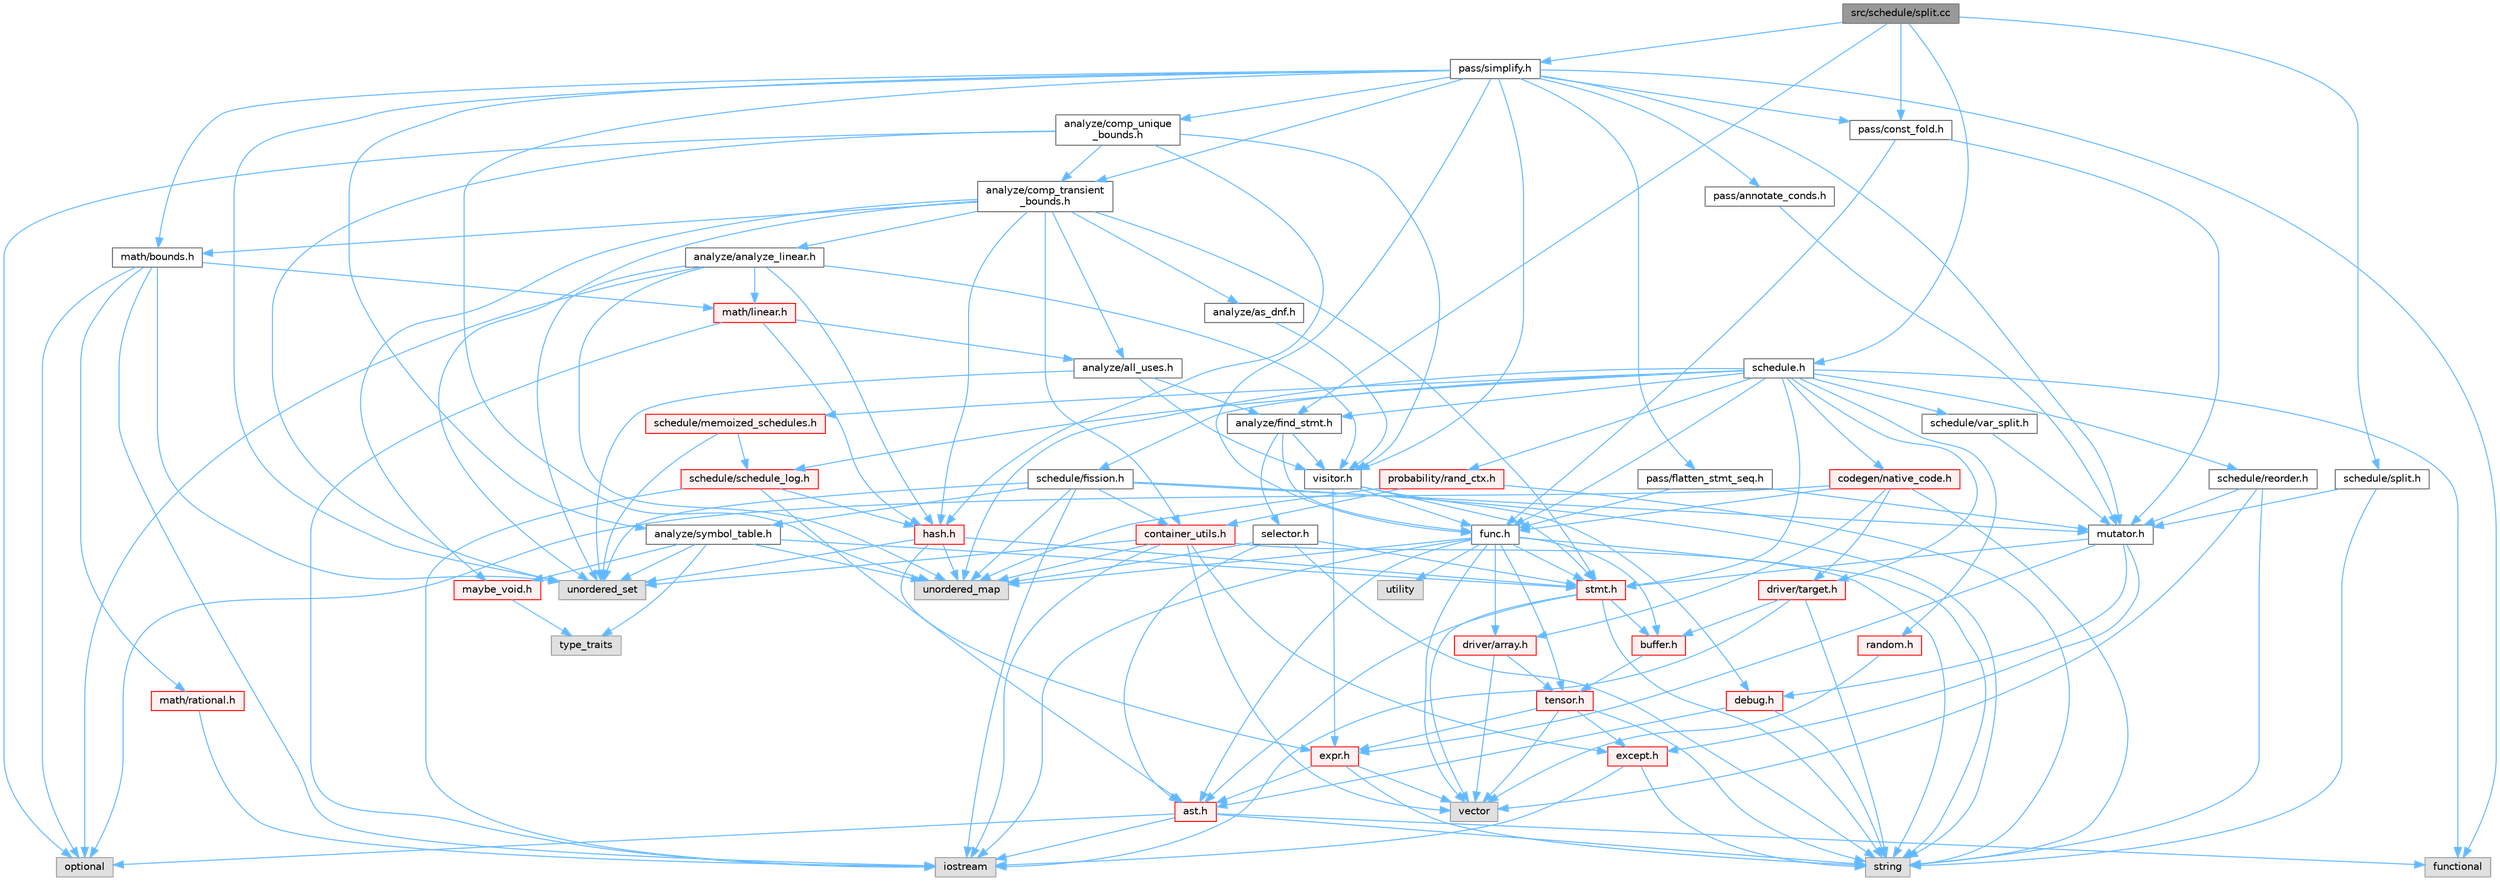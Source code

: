 digraph "src/schedule/split.cc"
{
 // LATEX_PDF_SIZE
  bgcolor="transparent";
  edge [fontname=Helvetica,fontsize=10,labelfontname=Helvetica,labelfontsize=10];
  node [fontname=Helvetica,fontsize=10,shape=box,height=0.2,width=0.4];
  Node1 [label="src/schedule/split.cc",height=0.2,width=0.4,color="gray40", fillcolor="grey60", style="filled", fontcolor="black",tooltip=" "];
  Node1 -> Node2 [color="steelblue1",style="solid"];
  Node2 [label="analyze/find_stmt.h",height=0.2,width=0.4,color="grey40", fillcolor="white", style="filled",URL="$find__stmt_8h.html",tooltip=" "];
  Node2 -> Node3 [color="steelblue1",style="solid"];
  Node3 [label="func.h",height=0.2,width=0.4,color="grey40", fillcolor="white", style="filled",URL="$func_8h.html",tooltip=" "];
  Node3 -> Node4 [color="steelblue1",style="solid"];
  Node4 [label="iostream",height=0.2,width=0.4,color="grey60", fillcolor="#E0E0E0", style="filled",tooltip=" "];
  Node3 -> Node5 [color="steelblue1",style="solid"];
  Node5 [label="string",height=0.2,width=0.4,color="grey60", fillcolor="#E0E0E0", style="filled",tooltip=" "];
  Node3 -> Node6 [color="steelblue1",style="solid"];
  Node6 [label="unordered_map",height=0.2,width=0.4,color="grey60", fillcolor="#E0E0E0", style="filled",tooltip=" "];
  Node3 -> Node7 [color="steelblue1",style="solid"];
  Node7 [label="utility",height=0.2,width=0.4,color="grey60", fillcolor="#E0E0E0", style="filled",tooltip=" "];
  Node3 -> Node8 [color="steelblue1",style="solid"];
  Node8 [label="vector",height=0.2,width=0.4,color="grey60", fillcolor="#E0E0E0", style="filled",tooltip=" "];
  Node3 -> Node9 [color="steelblue1",style="solid"];
  Node9 [label="ast.h",height=0.2,width=0.4,color="red", fillcolor="#FFF0F0", style="filled",URL="$ast_8h.html",tooltip=" "];
  Node9 -> Node11 [color="steelblue1",style="solid"];
  Node11 [label="functional",height=0.2,width=0.4,color="grey60", fillcolor="#E0E0E0", style="filled",tooltip=" "];
  Node9 -> Node4 [color="steelblue1",style="solid"];
  Node9 -> Node12 [color="steelblue1",style="solid"];
  Node12 [label="optional",height=0.2,width=0.4,color="grey60", fillcolor="#E0E0E0", style="filled",tooltip=" "];
  Node9 -> Node5 [color="steelblue1",style="solid"];
  Node3 -> Node39 [color="steelblue1",style="solid"];
  Node39 [label="buffer.h",height=0.2,width=0.4,color="red", fillcolor="#FFF0F0", style="filled",URL="$buffer_8h.html",tooltip=" "];
  Node39 -> Node40 [color="steelblue1",style="solid"];
  Node40 [label="tensor.h",height=0.2,width=0.4,color="red", fillcolor="#FFF0F0", style="filled",URL="$tensor_8h.html",tooltip=" "];
  Node40 -> Node5 [color="steelblue1",style="solid"];
  Node40 -> Node8 [color="steelblue1",style="solid"];
  Node40 -> Node25 [color="steelblue1",style="solid"];
  Node25 [label="except.h",height=0.2,width=0.4,color="red", fillcolor="#FFF0F0", style="filled",URL="$except_8h.html",tooltip=" "];
  Node25 -> Node4 [color="steelblue1",style="solid"];
  Node25 -> Node5 [color="steelblue1",style="solid"];
  Node40 -> Node41 [color="steelblue1",style="solid"];
  Node41 [label="expr.h",height=0.2,width=0.4,color="red", fillcolor="#FFF0F0", style="filled",URL="$expr_8h.html",tooltip=" "];
  Node41 -> Node5 [color="steelblue1",style="solid"];
  Node41 -> Node8 [color="steelblue1",style="solid"];
  Node41 -> Node9 [color="steelblue1",style="solid"];
  Node3 -> Node44 [color="steelblue1",style="solid"];
  Node44 [label="driver/array.h",height=0.2,width=0.4,color="red", fillcolor="#FFF0F0", style="filled",URL="$array_8h.html",tooltip=" "];
  Node44 -> Node8 [color="steelblue1",style="solid"];
  Node44 -> Node40 [color="steelblue1",style="solid"];
  Node3 -> Node48 [color="steelblue1",style="solid"];
  Node48 [label="stmt.h",height=0.2,width=0.4,color="red", fillcolor="#FFF0F0", style="filled",URL="$stmt_8h.html",tooltip=" "];
  Node48 -> Node5 [color="steelblue1",style="solid"];
  Node48 -> Node8 [color="steelblue1",style="solid"];
  Node48 -> Node9 [color="steelblue1",style="solid"];
  Node48 -> Node39 [color="steelblue1",style="solid"];
  Node3 -> Node40 [color="steelblue1",style="solid"];
  Node2 -> Node54 [color="steelblue1",style="solid"];
  Node54 [label="selector.h",height=0.2,width=0.4,color="grey40", fillcolor="white", style="filled",URL="$selector_8h.html",tooltip=" "];
  Node54 -> Node5 [color="steelblue1",style="solid"];
  Node54 -> Node6 [color="steelblue1",style="solid"];
  Node54 -> Node9 [color="steelblue1",style="solid"];
  Node54 -> Node48 [color="steelblue1",style="solid"];
  Node2 -> Node55 [color="steelblue1",style="solid"];
  Node55 [label="visitor.h",height=0.2,width=0.4,color="grey40", fillcolor="white", style="filled",URL="$visitor_8h.html",tooltip=" "];
  Node55 -> Node56 [color="steelblue1",style="solid"];
  Node56 [label="debug.h",height=0.2,width=0.4,color="red", fillcolor="#FFF0F0", style="filled",URL="$debug_8h.html",tooltip=" "];
  Node56 -> Node5 [color="steelblue1",style="solid"];
  Node56 -> Node9 [color="steelblue1",style="solid"];
  Node55 -> Node41 [color="steelblue1",style="solid"];
  Node55 -> Node3 [color="steelblue1",style="solid"];
  Node55 -> Node48 [color="steelblue1",style="solid"];
  Node1 -> Node60 [color="steelblue1",style="solid"];
  Node60 [label="pass/const_fold.h",height=0.2,width=0.4,color="grey40", fillcolor="white", style="filled",URL="$const__fold_8h.html",tooltip=" "];
  Node60 -> Node3 [color="steelblue1",style="solid"];
  Node60 -> Node61 [color="steelblue1",style="solid"];
  Node61 [label="mutator.h",height=0.2,width=0.4,color="grey40", fillcolor="white", style="filled",URL="$mutator_8h.html",tooltip=" "];
  Node61 -> Node56 [color="steelblue1",style="solid"];
  Node61 -> Node25 [color="steelblue1",style="solid"];
  Node61 -> Node41 [color="steelblue1",style="solid"];
  Node61 -> Node48 [color="steelblue1",style="solid"];
  Node1 -> Node62 [color="steelblue1",style="solid"];
  Node62 [label="pass/simplify.h",height=0.2,width=0.4,color="grey40", fillcolor="white", style="filled",URL="$simplify_8h.html",tooltip=" "];
  Node62 -> Node11 [color="steelblue1",style="solid"];
  Node62 -> Node6 [color="steelblue1",style="solid"];
  Node62 -> Node17 [color="steelblue1",style="solid"];
  Node17 [label="unordered_set",height=0.2,width=0.4,color="grey60", fillcolor="#E0E0E0", style="filled",tooltip=" "];
  Node62 -> Node63 [color="steelblue1",style="solid"];
  Node63 [label="analyze/comp_transient\l_bounds.h",height=0.2,width=0.4,color="grey40", fillcolor="white", style="filled",URL="$comp__transient__bounds_8h.html",tooltip=" "];
  Node63 -> Node17 [color="steelblue1",style="solid"];
  Node63 -> Node64 [color="steelblue1",style="solid"];
  Node64 [label="analyze/all_uses.h",height=0.2,width=0.4,color="grey40", fillcolor="white", style="filled",URL="$all__uses_8h.html",tooltip=" "];
  Node64 -> Node17 [color="steelblue1",style="solid"];
  Node64 -> Node2 [color="steelblue1",style="solid"];
  Node64 -> Node55 [color="steelblue1",style="solid"];
  Node63 -> Node65 [color="steelblue1",style="solid"];
  Node65 [label="analyze/analyze_linear.h",height=0.2,width=0.4,color="grey40", fillcolor="white", style="filled",URL="$analyze__linear_8h.html",tooltip=" "];
  Node65 -> Node12 [color="steelblue1",style="solid"];
  Node65 -> Node6 [color="steelblue1",style="solid"];
  Node65 -> Node17 [color="steelblue1",style="solid"];
  Node65 -> Node66 [color="steelblue1",style="solid"];
  Node66 [label="hash.h",height=0.2,width=0.4,color="red", fillcolor="#FFF0F0", style="filled",URL="$hash_8h.html",tooltip=" "];
  Node66 -> Node6 [color="steelblue1",style="solid"];
  Node66 -> Node17 [color="steelblue1",style="solid"];
  Node66 -> Node41 [color="steelblue1",style="solid"];
  Node66 -> Node48 [color="steelblue1",style="solid"];
  Node65 -> Node67 [color="steelblue1",style="solid"];
  Node67 [label="math/linear.h",height=0.2,width=0.4,color="red", fillcolor="#FFF0F0", style="filled",URL="$linear_8h.html",tooltip=" "];
  Node67 -> Node4 [color="steelblue1",style="solid"];
  Node67 -> Node64 [color="steelblue1",style="solid"];
  Node67 -> Node66 [color="steelblue1",style="solid"];
  Node65 -> Node55 [color="steelblue1",style="solid"];
  Node63 -> Node68 [color="steelblue1",style="solid"];
  Node68 [label="analyze/as_dnf.h",height=0.2,width=0.4,color="grey40", fillcolor="white", style="filled",URL="$as__dnf_8h.html",tooltip=" "];
  Node68 -> Node55 [color="steelblue1",style="solid"];
  Node63 -> Node32 [color="steelblue1",style="solid"];
  Node32 [label="container_utils.h",height=0.2,width=0.4,color="red", fillcolor="#FFF0F0", style="filled",URL="$container__utils_8h.html",tooltip=" "];
  Node32 -> Node4 [color="steelblue1",style="solid"];
  Node32 -> Node5 [color="steelblue1",style="solid"];
  Node32 -> Node6 [color="steelblue1",style="solid"];
  Node32 -> Node17 [color="steelblue1",style="solid"];
  Node32 -> Node8 [color="steelblue1",style="solid"];
  Node32 -> Node25 [color="steelblue1",style="solid"];
  Node63 -> Node66 [color="steelblue1",style="solid"];
  Node63 -> Node69 [color="steelblue1",style="solid"];
  Node69 [label="math/bounds.h",height=0.2,width=0.4,color="grey40", fillcolor="white", style="filled",URL="$bounds_8h.html",tooltip=" "];
  Node69 -> Node4 [color="steelblue1",style="solid"];
  Node69 -> Node12 [color="steelblue1",style="solid"];
  Node69 -> Node17 [color="steelblue1",style="solid"];
  Node69 -> Node67 [color="steelblue1",style="solid"];
  Node69 -> Node70 [color="steelblue1",style="solid"];
  Node70 [label="math/rational.h",height=0.2,width=0.4,color="red", fillcolor="#FFF0F0", style="filled",URL="$rational_8h.html",tooltip=" "];
  Node70 -> Node4 [color="steelblue1",style="solid"];
  Node63 -> Node73 [color="steelblue1",style="solid"];
  Node73 [label="maybe_void.h",height=0.2,width=0.4,color="red", fillcolor="#FFF0F0", style="filled",URL="$maybe__void_8h.html",tooltip=" "];
  Node73 -> Node21 [color="steelblue1",style="solid"];
  Node21 [label="type_traits",height=0.2,width=0.4,color="grey60", fillcolor="#E0E0E0", style="filled",tooltip=" "];
  Node63 -> Node48 [color="steelblue1",style="solid"];
  Node62 -> Node74 [color="steelblue1",style="solid"];
  Node74 [label="analyze/comp_unique\l_bounds.h",height=0.2,width=0.4,color="grey40", fillcolor="white", style="filled",URL="$comp__unique__bounds_8h.html",tooltip=" "];
  Node74 -> Node12 [color="steelblue1",style="solid"];
  Node74 -> Node17 [color="steelblue1",style="solid"];
  Node74 -> Node63 [color="steelblue1",style="solid"];
  Node74 -> Node66 [color="steelblue1",style="solid"];
  Node74 -> Node55 [color="steelblue1",style="solid"];
  Node62 -> Node75 [color="steelblue1",style="solid"];
  Node75 [label="analyze/symbol_table.h",height=0.2,width=0.4,color="grey40", fillcolor="white", style="filled",URL="$symbol__table_8h.html",tooltip=" "];
  Node75 -> Node21 [color="steelblue1",style="solid"];
  Node75 -> Node6 [color="steelblue1",style="solid"];
  Node75 -> Node17 [color="steelblue1",style="solid"];
  Node75 -> Node73 [color="steelblue1",style="solid"];
  Node75 -> Node48 [color="steelblue1",style="solid"];
  Node62 -> Node3 [color="steelblue1",style="solid"];
  Node62 -> Node69 [color="steelblue1",style="solid"];
  Node62 -> Node61 [color="steelblue1",style="solid"];
  Node62 -> Node76 [color="steelblue1",style="solid"];
  Node76 [label="pass/annotate_conds.h",height=0.2,width=0.4,color="grey40", fillcolor="white", style="filled",URL="$annotate__conds_8h.html",tooltip=" "];
  Node76 -> Node61 [color="steelblue1",style="solid"];
  Node62 -> Node60 [color="steelblue1",style="solid"];
  Node62 -> Node77 [color="steelblue1",style="solid"];
  Node77 [label="pass/flatten_stmt_seq.h",height=0.2,width=0.4,color="grey40", fillcolor="white", style="filled",URL="$flatten__stmt__seq_8h.html",tooltip=" "];
  Node77 -> Node3 [color="steelblue1",style="solid"];
  Node77 -> Node61 [color="steelblue1",style="solid"];
  Node62 -> Node55 [color="steelblue1",style="solid"];
  Node1 -> Node78 [color="steelblue1",style="solid"];
  Node78 [label="schedule.h",height=0.2,width=0.4,color="grey40", fillcolor="white", style="filled",URL="$schedule_8h.html",tooltip=" "];
  Node78 -> Node11 [color="steelblue1",style="solid"];
  Node78 -> Node6 [color="steelblue1",style="solid"];
  Node78 -> Node2 [color="steelblue1",style="solid"];
  Node78 -> Node79 [color="steelblue1",style="solid"];
  Node79 [label="codegen/native_code.h",height=0.2,width=0.4,color="red", fillcolor="#FFF0F0", style="filled",URL="$native__code_8h.html",tooltip=" "];
  Node79 -> Node12 [color="steelblue1",style="solid"];
  Node79 -> Node5 [color="steelblue1",style="solid"];
  Node79 -> Node44 [color="steelblue1",style="solid"];
  Node79 -> Node46 [color="steelblue1",style="solid"];
  Node46 [label="driver/target.h",height=0.2,width=0.4,color="red", fillcolor="#FFF0F0", style="filled",URL="$target_8h.html",tooltip=" "];
  Node46 -> Node4 [color="steelblue1",style="solid"];
  Node46 -> Node5 [color="steelblue1",style="solid"];
  Node46 -> Node39 [color="steelblue1",style="solid"];
  Node79 -> Node3 [color="steelblue1",style="solid"];
  Node78 -> Node46 [color="steelblue1",style="solid"];
  Node78 -> Node3 [color="steelblue1",style="solid"];
  Node78 -> Node80 [color="steelblue1",style="solid"];
  Node80 [label="probability/rand_ctx.h",height=0.2,width=0.4,color="red", fillcolor="#FFF0F0", style="filled",URL="$rand__ctx_8h.html",tooltip=" "];
  Node80 -> Node5 [color="steelblue1",style="solid"];
  Node80 -> Node6 [color="steelblue1",style="solid"];
  Node80 -> Node32 [color="steelblue1",style="solid"];
  Node78 -> Node89 [color="steelblue1",style="solid"];
  Node89 [label="random.h",height=0.2,width=0.4,color="red", fillcolor="#FFF0F0", style="filled",URL="$random_8h.html",tooltip=" "];
  Node89 -> Node8 [color="steelblue1",style="solid"];
  Node78 -> Node90 [color="steelblue1",style="solid"];
  Node90 [label="schedule/fission.h",height=0.2,width=0.4,color="grey40", fillcolor="white", style="filled",URL="$fission_8h.html",tooltip=" "];
  Node90 -> Node4 [color="steelblue1",style="solid"];
  Node90 -> Node5 [color="steelblue1",style="solid"];
  Node90 -> Node6 [color="steelblue1",style="solid"];
  Node90 -> Node17 [color="steelblue1",style="solid"];
  Node90 -> Node75 [color="steelblue1",style="solid"];
  Node90 -> Node32 [color="steelblue1",style="solid"];
  Node90 -> Node61 [color="steelblue1",style="solid"];
  Node78 -> Node91 [color="steelblue1",style="solid"];
  Node91 [label="schedule/memoized_schedules.h",height=0.2,width=0.4,color="red", fillcolor="#FFF0F0", style="filled",URL="$memoized__schedules_8h.html",tooltip=" "];
  Node91 -> Node17 [color="steelblue1",style="solid"];
  Node91 -> Node92 [color="steelblue1",style="solid"];
  Node92 [label="schedule/schedule_log.h",height=0.2,width=0.4,color="red", fillcolor="#FFF0F0", style="filled",URL="$schedule__log_8h.html",tooltip=" "];
  Node92 -> Node4 [color="steelblue1",style="solid"];
  Node92 -> Node9 [color="steelblue1",style="solid"];
  Node92 -> Node66 [color="steelblue1",style="solid"];
  Node78 -> Node94 [color="steelblue1",style="solid"];
  Node94 [label="schedule/reorder.h",height=0.2,width=0.4,color="grey40", fillcolor="white", style="filled",URL="$reorder_8h.html",tooltip=" "];
  Node94 -> Node5 [color="steelblue1",style="solid"];
  Node94 -> Node8 [color="steelblue1",style="solid"];
  Node94 -> Node61 [color="steelblue1",style="solid"];
  Node78 -> Node92 [color="steelblue1",style="solid"];
  Node78 -> Node95 [color="steelblue1",style="solid"];
  Node95 [label="schedule/var_split.h",height=0.2,width=0.4,color="grey40", fillcolor="white", style="filled",URL="$var__split_8h.html",tooltip=" "];
  Node95 -> Node61 [color="steelblue1",style="solid"];
  Node78 -> Node48 [color="steelblue1",style="solid"];
  Node1 -> Node96 [color="steelblue1",style="solid"];
  Node96 [label="schedule/split.h",height=0.2,width=0.4,color="grey40", fillcolor="white", style="filled",URL="$split_8h.html",tooltip=" "];
  Node96 -> Node5 [color="steelblue1",style="solid"];
  Node96 -> Node61 [color="steelblue1",style="solid"];
}
